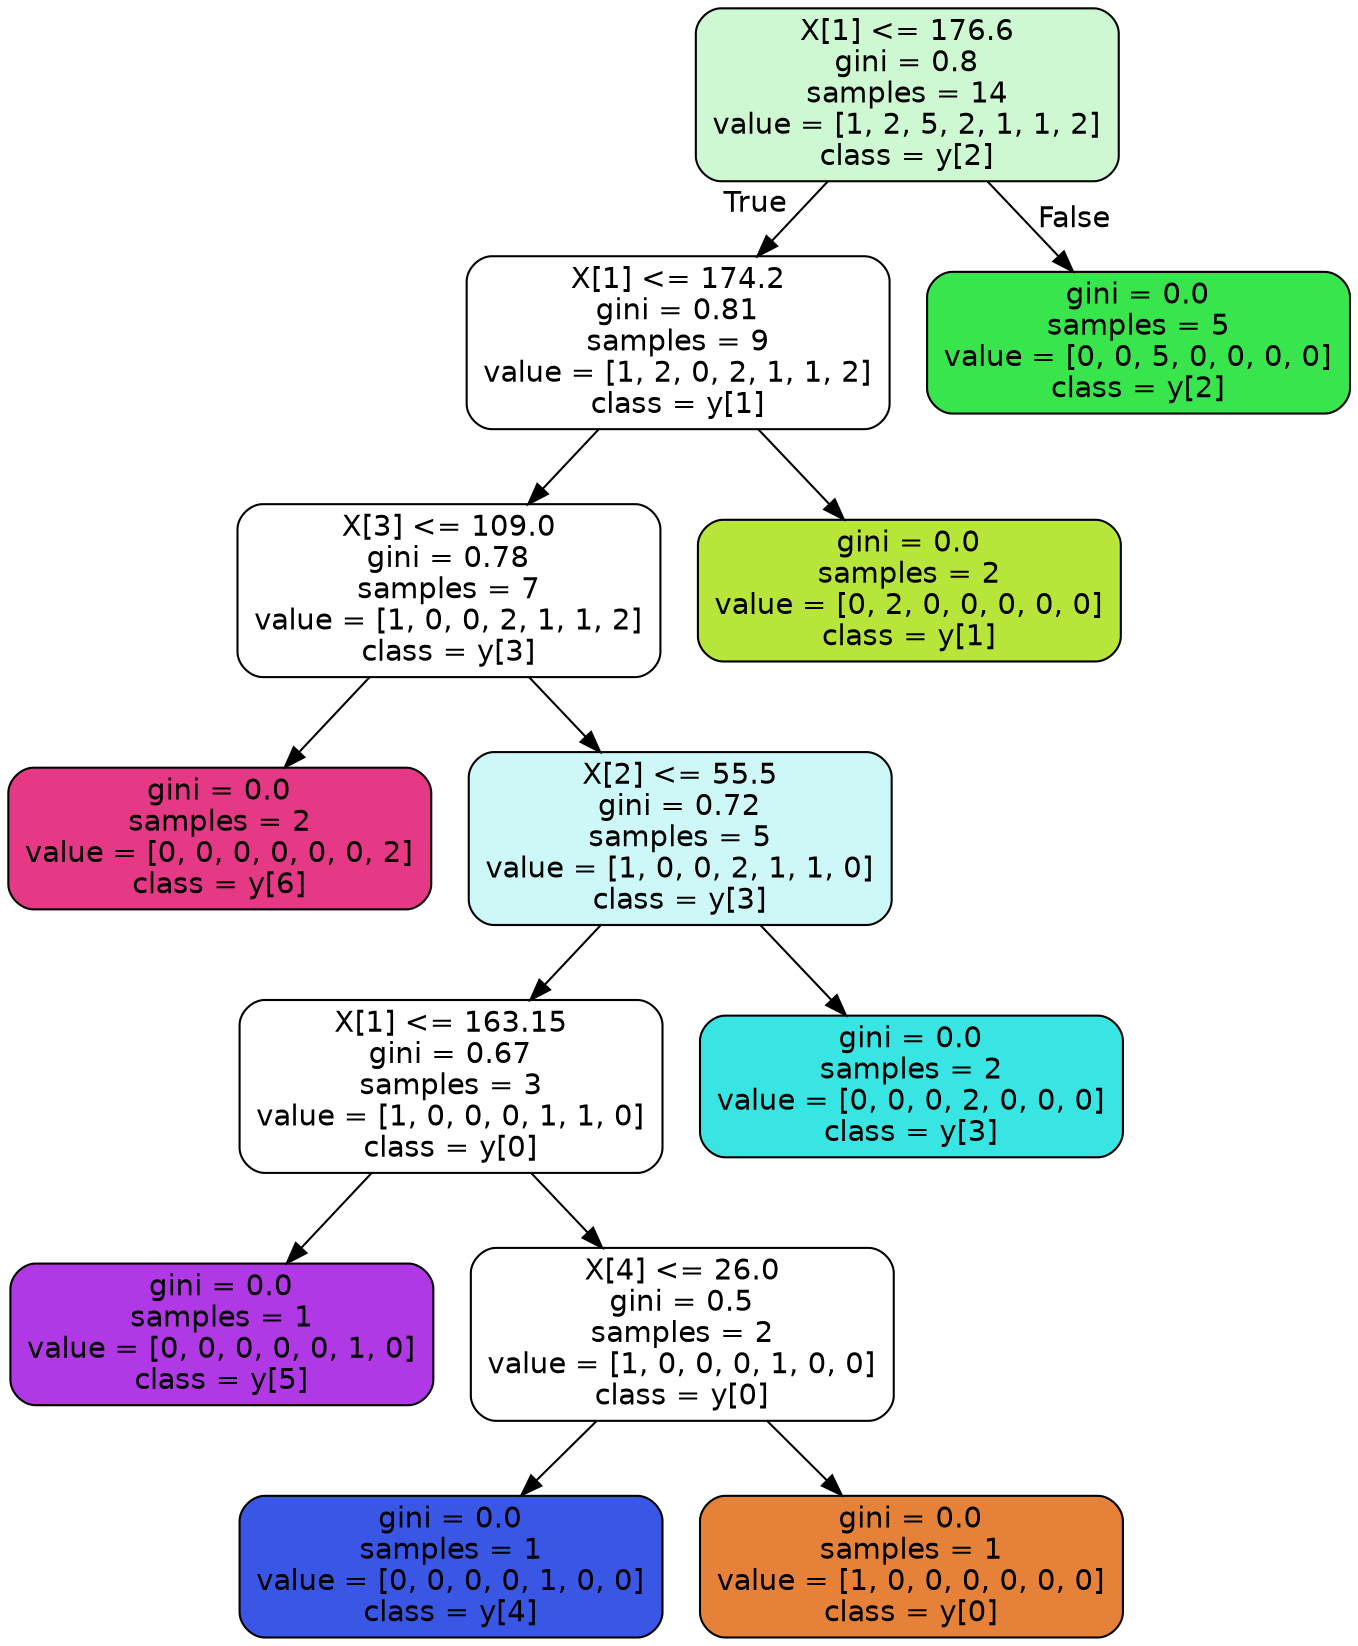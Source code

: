 digraph Tree {
node [shape=box, style="filled, rounded", color="black", fontname=helvetica] ;
edge [fontname=helvetica] ;
0 [label="X[1] <= 176.6\ngini = 0.8\nsamples = 14\nvalue = [1, 2, 5, 2, 1, 1, 2]\nclass = y[2]", fillcolor="#cef8d2"] ;
1 [label="X[1] <= 174.2\ngini = 0.81\nsamples = 9\nvalue = [1, 2, 0, 2, 1, 1, 2]\nclass = y[1]", fillcolor="#ffffff"] ;
0 -> 1 [labeldistance=2.5, labelangle=45, headlabel="True"] ;
2 [label="X[3] <= 109.0\ngini = 0.78\nsamples = 7\nvalue = [1, 0, 0, 2, 1, 1, 2]\nclass = y[3]", fillcolor="#ffffff"] ;
1 -> 2 ;
3 [label="gini = 0.0\nsamples = 2\nvalue = [0, 0, 0, 0, 0, 0, 2]\nclass = y[6]", fillcolor="#e53986"] ;
2 -> 3 ;
4 [label="X[2] <= 55.5\ngini = 0.72\nsamples = 5\nvalue = [1, 0, 0, 2, 1, 1, 0]\nclass = y[3]", fillcolor="#cef8f8"] ;
2 -> 4 ;
5 [label="X[1] <= 163.15\ngini = 0.67\nsamples = 3\nvalue = [1, 0, 0, 0, 1, 1, 0]\nclass = y[0]", fillcolor="#ffffff"] ;
4 -> 5 ;
6 [label="gini = 0.0\nsamples = 1\nvalue = [0, 0, 0, 0, 0, 1, 0]\nclass = y[5]", fillcolor="#b139e5"] ;
5 -> 6 ;
7 [label="X[4] <= 26.0\ngini = 0.5\nsamples = 2\nvalue = [1, 0, 0, 0, 1, 0, 0]\nclass = y[0]", fillcolor="#ffffff"] ;
5 -> 7 ;
8 [label="gini = 0.0\nsamples = 1\nvalue = [0, 0, 0, 0, 1, 0, 0]\nclass = y[4]", fillcolor="#3956e5"] ;
7 -> 8 ;
9 [label="gini = 0.0\nsamples = 1\nvalue = [1, 0, 0, 0, 0, 0, 0]\nclass = y[0]", fillcolor="#e58139"] ;
7 -> 9 ;
10 [label="gini = 0.0\nsamples = 2\nvalue = [0, 0, 0, 2, 0, 0, 0]\nclass = y[3]", fillcolor="#39e5e2"] ;
4 -> 10 ;
11 [label="gini = 0.0\nsamples = 2\nvalue = [0, 2, 0, 0, 0, 0, 0]\nclass = y[1]", fillcolor="#b7e539"] ;
1 -> 11 ;
12 [label="gini = 0.0\nsamples = 5\nvalue = [0, 0, 5, 0, 0, 0, 0]\nclass = y[2]", fillcolor="#39e54d"] ;
0 -> 12 [labeldistance=2.5, labelangle=-45, headlabel="False"] ;
}